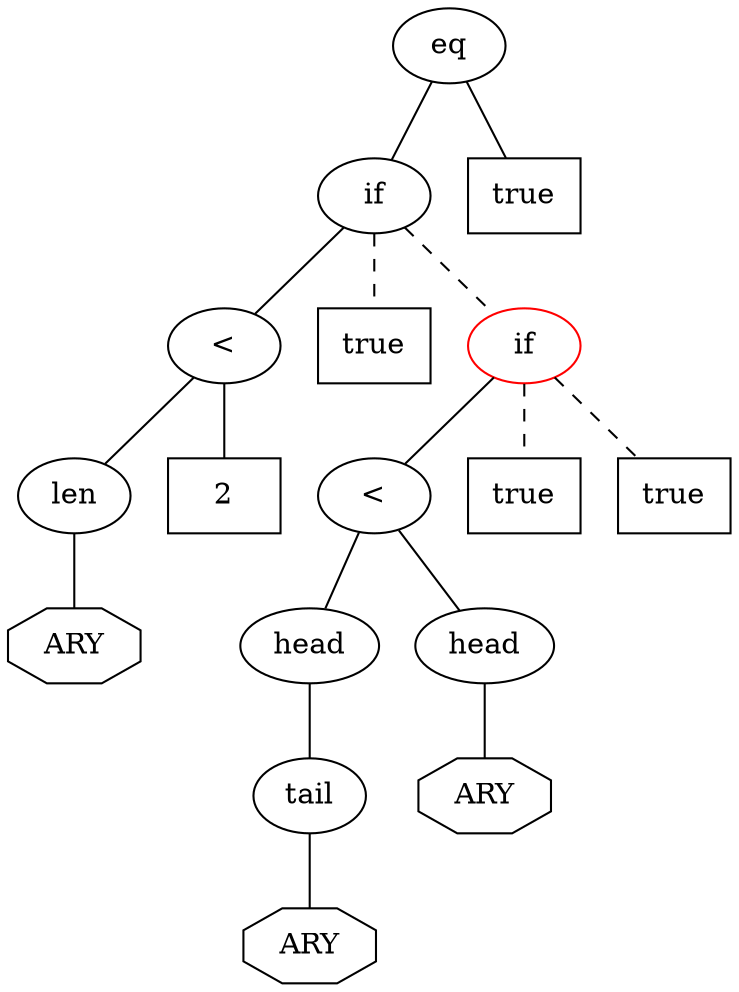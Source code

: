 graph {

a [label="eq"];
b [label="if"];
c [label="<"];
d [label="len"];
e [label="ARY" shape="octagon"];
f [label="2" shape="box"];
g [label="true" shape="box"];
h [label="if" color="red"];
i [label="<"];
j [label="head"];
k [label="tail"];
l [label="ARY" shape="octagon"];
m [label="head"];
n [label="ARY" shape="octagon"];
o [label="true" shape="box"];
p [label="true" shape="box"];
q [label="true" shape="box"];

a -- b;
b -- c;
c -- d;
d -- e;
c -- f;
b -- g [style=dashed];
b -- h [style=dashed];
h -- i;
i -- j;
j -- k;
k -- l;
i -- m;
m -- n;
h -- o [style=dashed];
h -- p [style=dashed];
a -- q;

}